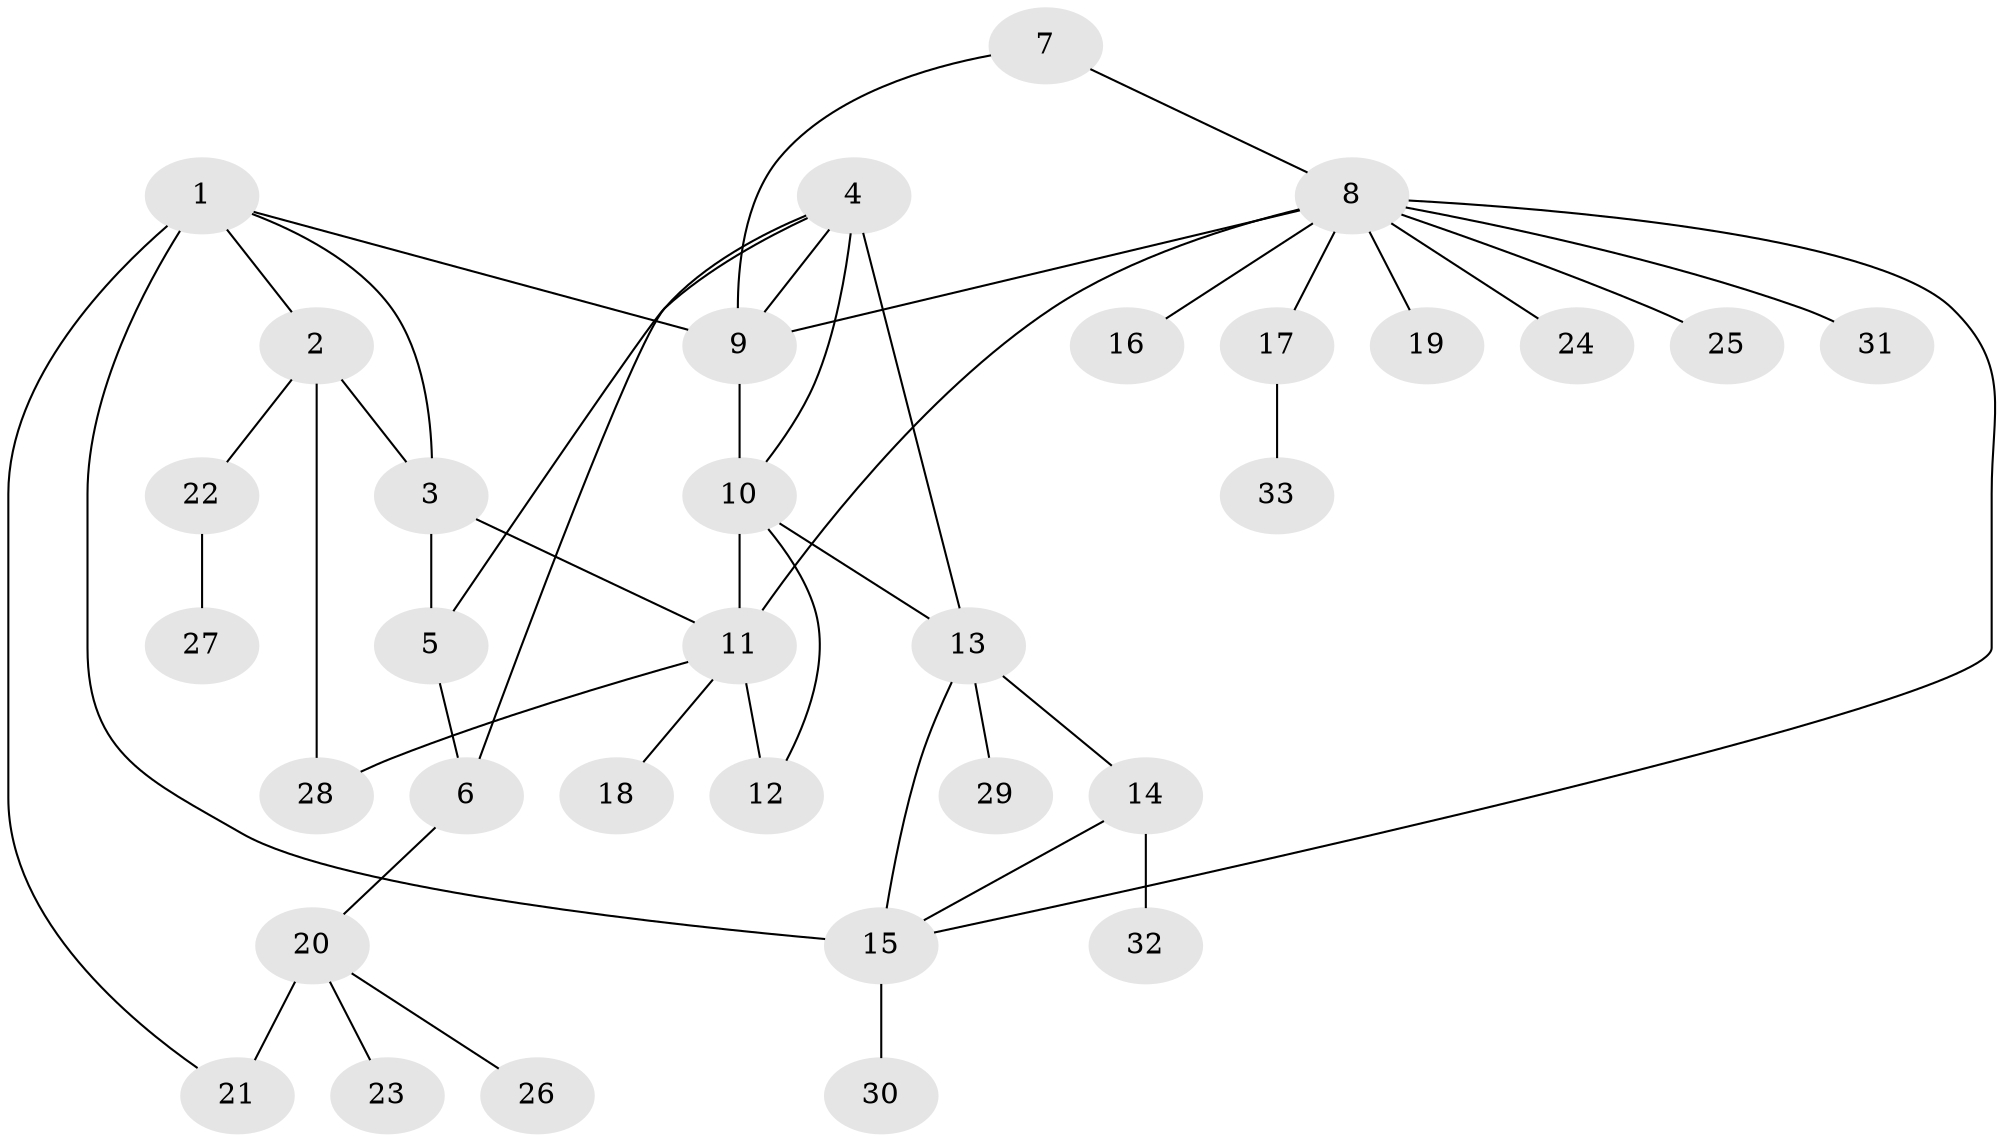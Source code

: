 // original degree distribution, {7: 0.03076923076923077, 8: 0.015384615384615385, 5: 0.03076923076923077, 6: 0.046153846153846156, 3: 0.07692307692307693, 4: 0.046153846153846156, 11: 0.03076923076923077, 1: 0.5692307692307692, 2: 0.15384615384615385}
// Generated by graph-tools (version 1.1) at 2025/37/03/09/25 02:37:36]
// undirected, 33 vertices, 46 edges
graph export_dot {
graph [start="1"]
  node [color=gray90,style=filled];
  1;
  2;
  3;
  4;
  5;
  6;
  7;
  8;
  9;
  10;
  11;
  12;
  13;
  14;
  15;
  16;
  17;
  18;
  19;
  20;
  21;
  22;
  23;
  24;
  25;
  26;
  27;
  28;
  29;
  30;
  31;
  32;
  33;
  1 -- 2 [weight=1.0];
  1 -- 3 [weight=1.0];
  1 -- 9 [weight=1.0];
  1 -- 15 [weight=2.0];
  1 -- 21 [weight=1.0];
  2 -- 3 [weight=1.0];
  2 -- 22 [weight=1.0];
  2 -- 28 [weight=4.0];
  3 -- 5 [weight=1.0];
  3 -- 11 [weight=1.0];
  4 -- 5 [weight=1.0];
  4 -- 6 [weight=1.0];
  4 -- 9 [weight=1.0];
  4 -- 10 [weight=1.0];
  4 -- 13 [weight=1.0];
  5 -- 6 [weight=1.0];
  6 -- 20 [weight=1.0];
  7 -- 8 [weight=1.0];
  7 -- 9 [weight=1.0];
  8 -- 9 [weight=1.0];
  8 -- 11 [weight=1.0];
  8 -- 15 [weight=1.0];
  8 -- 16 [weight=1.0];
  8 -- 17 [weight=1.0];
  8 -- 19 [weight=1.0];
  8 -- 24 [weight=1.0];
  8 -- 25 [weight=1.0];
  8 -- 31 [weight=1.0];
  9 -- 10 [weight=1.0];
  10 -- 11 [weight=6.0];
  10 -- 12 [weight=1.0];
  10 -- 13 [weight=1.0];
  11 -- 12 [weight=1.0];
  11 -- 18 [weight=1.0];
  11 -- 28 [weight=1.0];
  13 -- 14 [weight=1.0];
  13 -- 15 [weight=1.0];
  13 -- 29 [weight=1.0];
  14 -- 15 [weight=1.0];
  14 -- 32 [weight=1.0];
  15 -- 30 [weight=1.0];
  17 -- 33 [weight=1.0];
  20 -- 21 [weight=3.0];
  20 -- 23 [weight=1.0];
  20 -- 26 [weight=1.0];
  22 -- 27 [weight=1.0];
}
